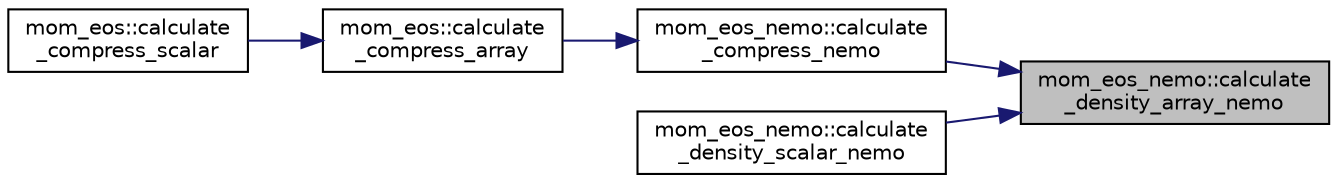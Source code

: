digraph "mom_eos_nemo::calculate_density_array_nemo"
{
 // INTERACTIVE_SVG=YES
 // LATEX_PDF_SIZE
  edge [fontname="Helvetica",fontsize="10",labelfontname="Helvetica",labelfontsize="10"];
  node [fontname="Helvetica",fontsize="10",shape=record];
  rankdir="RL";
  Node1 [label="mom_eos_nemo::calculate\l_density_array_nemo",height=0.2,width=0.4,color="black", fillcolor="grey75", style="filled", fontcolor="black",tooltip="This subroutine computes the in situ density of sea water (rho in [kg m-3]) from absolute salinity (S..."];
  Node1 -> Node2 [dir="back",color="midnightblue",fontsize="10",style="solid",fontname="Helvetica"];
  Node2 [label="mom_eos_nemo::calculate\l_compress_nemo",height=0.2,width=0.4,color="black", fillcolor="white", style="filled",URL="$namespacemom__eos__nemo.html#ab9441b5fdd50f09a5bac70012def0ea7",tooltip="Compute the in situ density of sea water (rho in [kg m-3]) and the compressibility (drho/dp = C_sound..."];
  Node2 -> Node3 [dir="back",color="midnightblue",fontsize="10",style="solid",fontname="Helvetica"];
  Node3 [label="mom_eos::calculate\l_compress_array",height=0.2,width=0.4,color="black", fillcolor="white", style="filled",URL="$namespacemom__eos.html#a5f971080e0f12a9c171738cd8800c71b",tooltip="Calls the appropriate subroutine to calculate the density and compressibility for 1-D array inputs."];
  Node3 -> Node4 [dir="back",color="midnightblue",fontsize="10",style="solid",fontname="Helvetica"];
  Node4 [label="mom_eos::calculate\l_compress_scalar",height=0.2,width=0.4,color="black", fillcolor="white", style="filled",URL="$namespacemom__eos.html#ad0986d800c26414dbd19d2b3a541e613",tooltip="Calculate density and compressibility for a scalar. This just promotes the scalar to an array with a ..."];
  Node1 -> Node5 [dir="back",color="midnightblue",fontsize="10",style="solid",fontname="Helvetica"];
  Node5 [label="mom_eos_nemo::calculate\l_density_scalar_nemo",height=0.2,width=0.4,color="black", fillcolor="white", style="filled",URL="$namespacemom__eos__nemo.html#a78c3bbb7960ee09a4c0aacb3d9eda912",tooltip="This subroutine computes the in situ density of sea water (rho in [kg m-3]) from absolute salinity (S..."];
}
